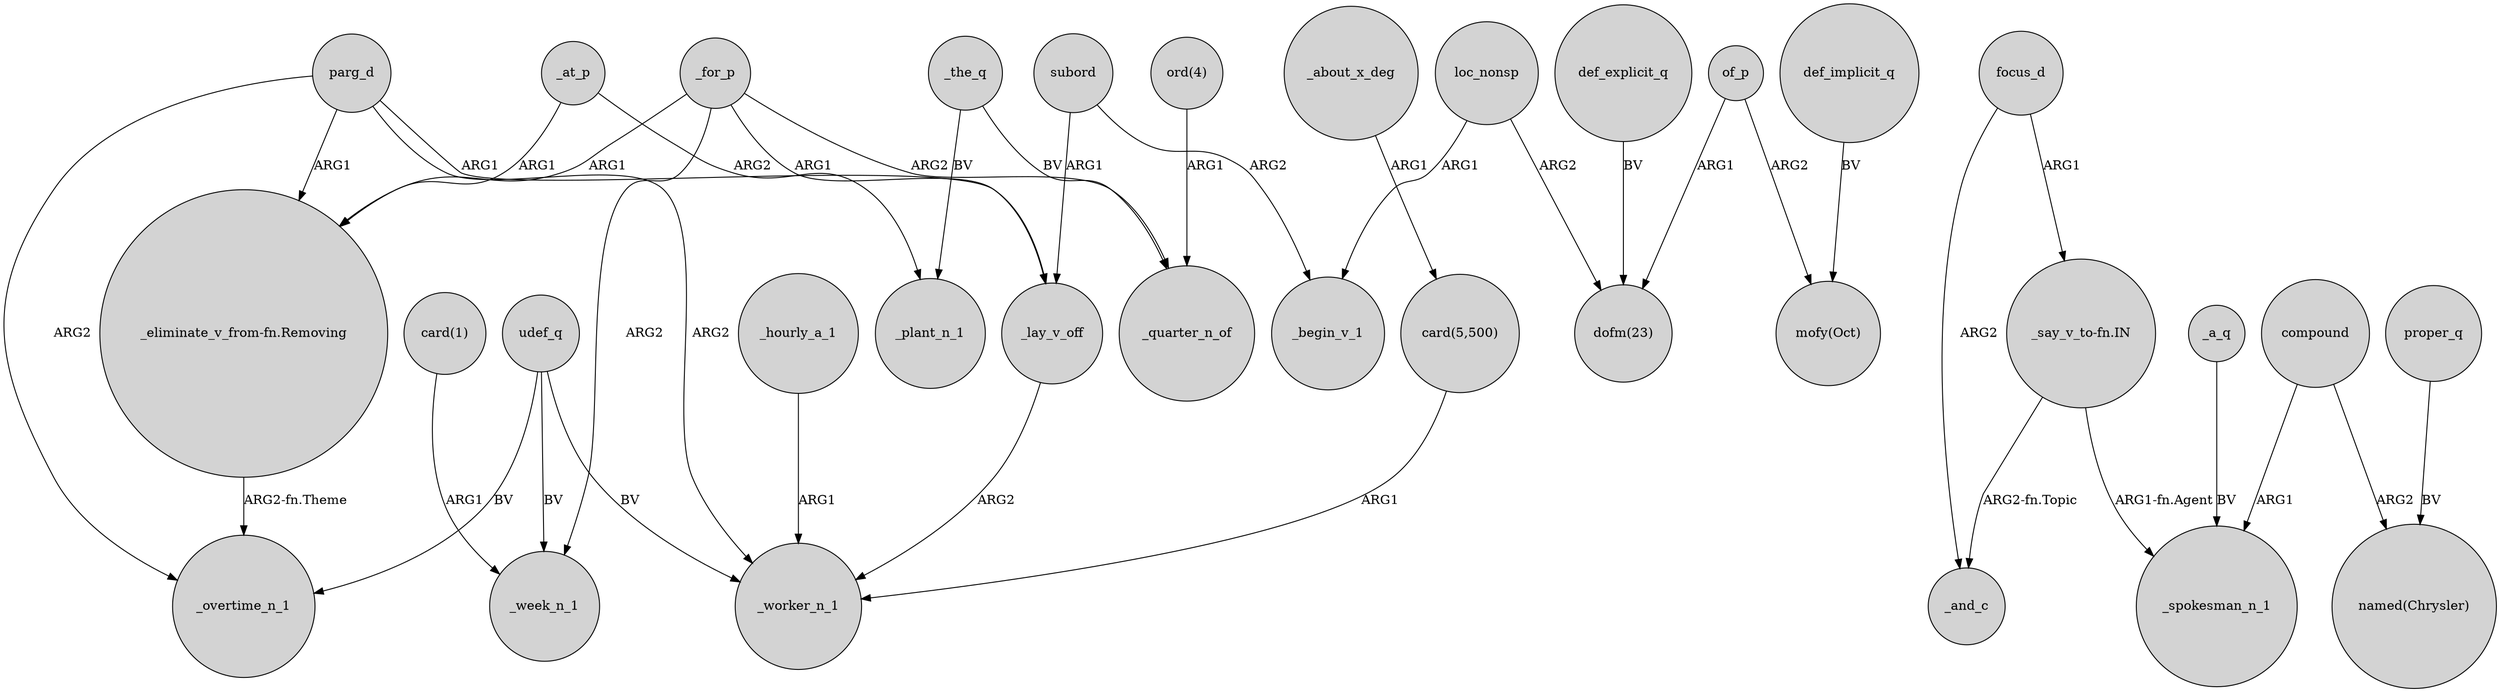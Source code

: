 digraph {
	node [shape=circle style=filled]
	"_eliminate_v_from-fn.Removing" -> _overtime_n_1 [label="ARG2-fn.Theme"]
	parg_d -> _lay_v_off [label=ARG1]
	loc_nonsp -> "dofm(23)" [label=ARG2]
	def_implicit_q -> "mofy(Oct)" [label=BV]
	parg_d -> "_eliminate_v_from-fn.Removing" [label=ARG1]
	_the_q -> _plant_n_1 [label=BV]
	udef_q -> _worker_n_1 [label=BV]
	subord -> _lay_v_off [label=ARG1]
	_hourly_a_1 -> _worker_n_1 [label=ARG1]
	"card(5,500)" -> _worker_n_1 [label=ARG1]
	_at_p -> _plant_n_1 [label=ARG2]
	_for_p -> _quarter_n_of [label=ARG2]
	of_p -> "mofy(Oct)" [label=ARG2]
	_for_p -> _lay_v_off [label=ARG1]
	focus_d -> _and_c [label=ARG2]
	loc_nonsp -> _begin_v_1 [label=ARG1]
	proper_q -> "named(Chrysler)" [label=BV]
	"_say_v_to-fn.IN" -> _spokesman_n_1 [label="ARG1-fn.Agent"]
	parg_d -> _overtime_n_1 [label=ARG2]
	compound -> _spokesman_n_1 [label=ARG1]
	compound -> "named(Chrysler)" [label=ARG2]
	_at_p -> "_eliminate_v_from-fn.Removing" [label=ARG1]
	"ord(4)" -> _quarter_n_of [label=ARG1]
	_for_p -> "_eliminate_v_from-fn.Removing" [label=ARG1]
	_for_p -> _week_n_1 [label=ARG2]
	udef_q -> _week_n_1 [label=BV]
	subord -> _begin_v_1 [label=ARG2]
	of_p -> "dofm(23)" [label=ARG1]
	"_say_v_to-fn.IN" -> _and_c [label="ARG2-fn.Topic"]
	_about_x_deg -> "card(5,500)" [label=ARG1]
	_the_q -> _quarter_n_of [label=BV]
	_lay_v_off -> _worker_n_1 [label=ARG2]
	_a_q -> _spokesman_n_1 [label=BV]
	parg_d -> _worker_n_1 [label=ARG2]
	"card(1)" -> _week_n_1 [label=ARG1]
	def_explicit_q -> "dofm(23)" [label=BV]
	focus_d -> "_say_v_to-fn.IN" [label=ARG1]
	udef_q -> _overtime_n_1 [label=BV]
}
